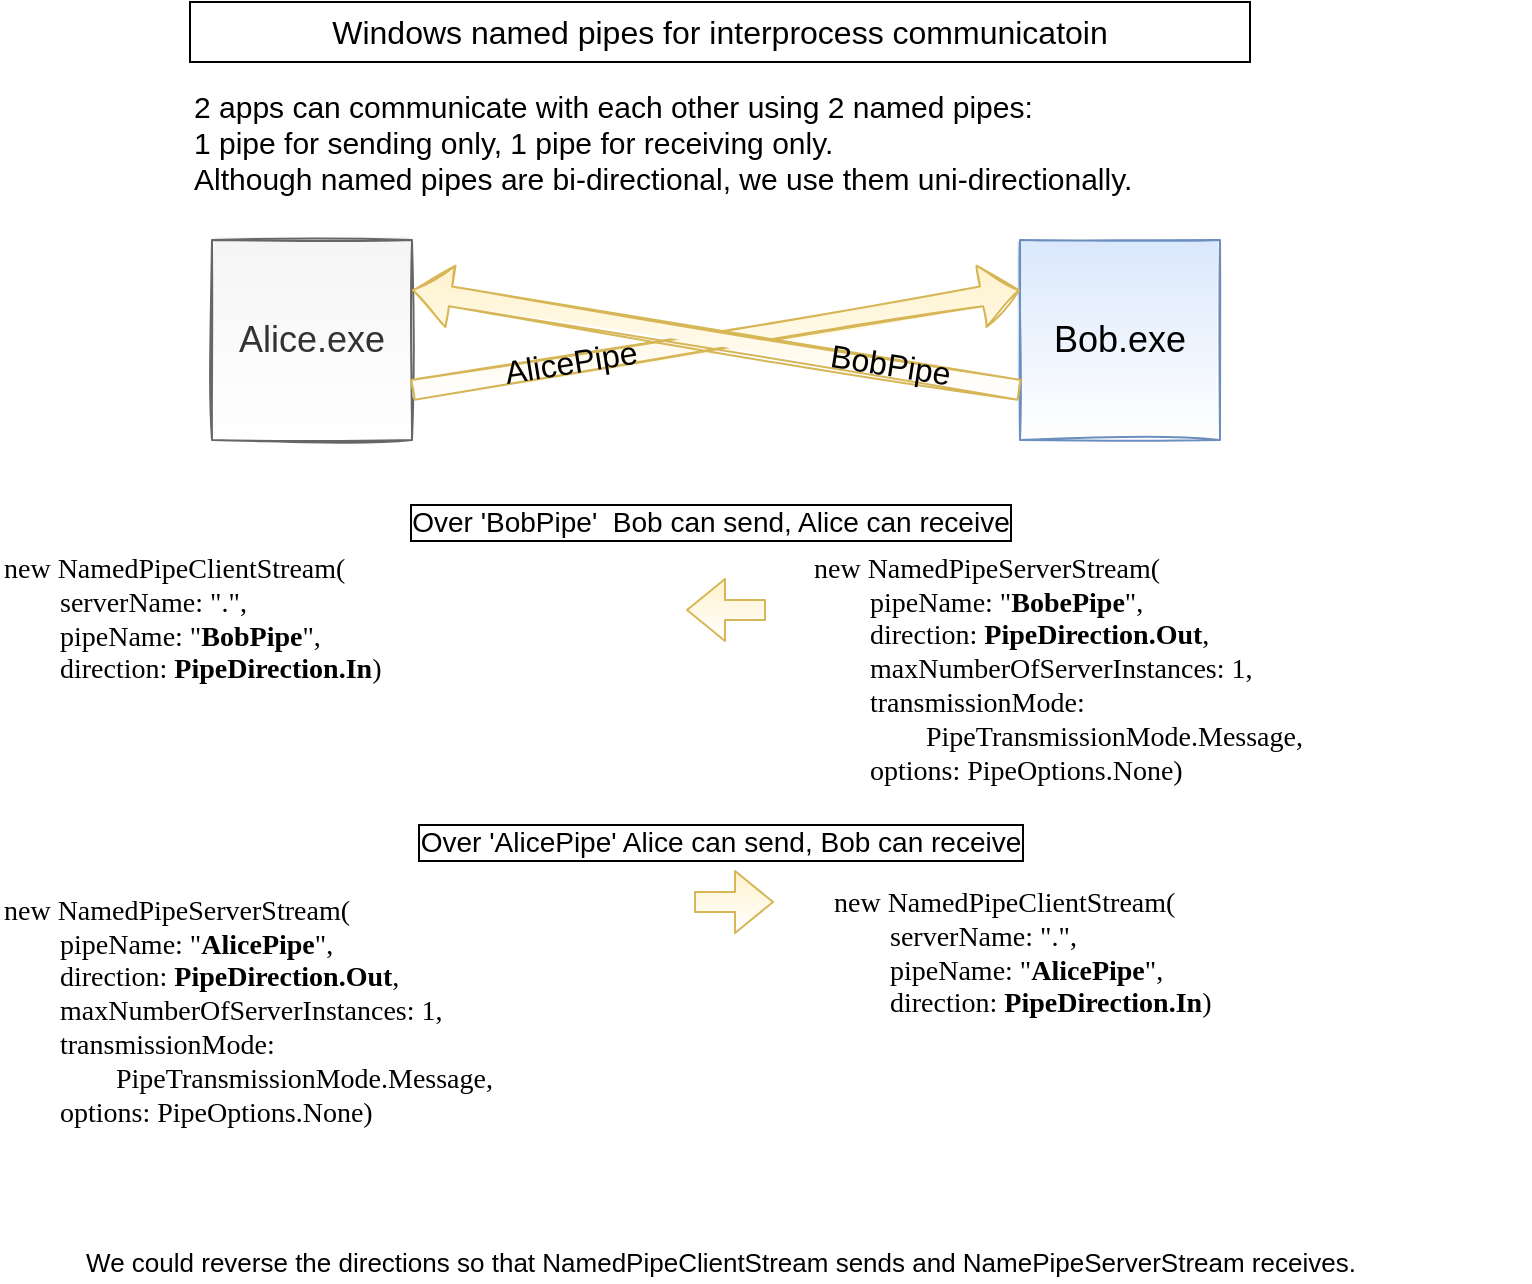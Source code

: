 <mxfile version="17.4.2" type="device"><diagram id="eFWmalR6mQY8swUVS1Lr" name="Page-1"><mxGraphModel dx="918" dy="821" grid="1" gridSize="10" guides="1" tooltips="1" connect="1" arrows="1" fold="1" page="1" pageScale="1" pageWidth="800" pageHeight="700" background="none" math="0" shadow="0"><root><mxCell id="0"/><mxCell id="1" parent="0"/><mxCell id="bO1E8oIr9eQUrS9AHhgo-1" value="Alice.exe" style="whiteSpace=wrap;html=1;aspect=fixed;fillColor=#f5f5f5;fontColor=#333333;strokeColor=#666666;gradientColor=#ffffff;fontSize=18;sketch=1;" parent="1" vertex="1"><mxGeometry x="121" y="159" width="100" height="100" as="geometry"/></mxCell><mxCell id="bO1E8oIr9eQUrS9AHhgo-2" value="Bob.exe" style="whiteSpace=wrap;html=1;aspect=fixed;fillColor=#dae8fc;strokeColor=#6c8ebf;gradientColor=#ffffff;shadow=0;fontSize=18;glass=0;rounded=0;sketch=1;" parent="1" vertex="1"><mxGeometry x="525" y="159" width="100" height="100" as="geometry"/></mxCell><mxCell id="bO1E8oIr9eQUrS9AHhgo-3" value="" style="shape=flexArrow;endArrow=classic;html=1;rounded=1;strokeColor=#d6b656;shadow=0;fillColor=#fff2cc;gradientColor=#ffffff;entryX=0;entryY=0.25;entryDx=0;entryDy=0;exitX=1;exitY=0.75;exitDx=0;exitDy=0;sketch=1;" parent="1" source="bO1E8oIr9eQUrS9AHhgo-1" target="bO1E8oIr9eQUrS9AHhgo-2" edge="1"><mxGeometry width="50" height="50" relative="1" as="geometry"><mxPoint x="221" y="224" as="sourcePoint"/><mxPoint x="351" y="169" as="targetPoint"/></mxGeometry></mxCell><mxCell id="gzR4LoOzjVaftUYCLbhh-2" value="AlicePipe" style="edgeLabel;html=1;align=center;verticalAlign=middle;resizable=0;points=[];fontSize=16;rotation=351;labelBackgroundColor=none;" vertex="1" connectable="0" parent="bO1E8oIr9eQUrS9AHhgo-3"><mxGeometry x="0.61" y="1" relative="1" as="geometry"><mxPoint x="-166" y="27" as="offset"/></mxGeometry></mxCell><mxCell id="bO1E8oIr9eQUrS9AHhgo-4" value="" style="shape=flexArrow;endArrow=classic;html=1;rounded=1;strokeColor=#d6b656;shadow=0;fillColor=#fff2cc;exitX=0;exitY=0.75;exitDx=0;exitDy=0;entryX=1;entryY=0.25;entryDx=0;entryDy=0;endSize=6;startSize=6;gradientColor=#ffffff;sketch=1;" parent="1" source="bO1E8oIr9eQUrS9AHhgo-2" target="bO1E8oIr9eQUrS9AHhgo-1" edge="1"><mxGeometry width="50" height="50" relative="1" as="geometry"><mxPoint x="361" y="179" as="sourcePoint"/><mxPoint x="231" y="234" as="targetPoint"/></mxGeometry></mxCell><mxCell id="gzR4LoOzjVaftUYCLbhh-1" value="BobPipe" style="edgeLabel;align=center;verticalAlign=middle;resizable=0;points=[];fontSize=16;html=1;horizontal=1;rotation=9;labelBackgroundColor=none;" vertex="1" connectable="0" parent="bO1E8oIr9eQUrS9AHhgo-4"><mxGeometry x="-0.251" y="-2" relative="1" as="geometry"><mxPoint x="48" y="7" as="offset"/></mxGeometry></mxCell><mxCell id="bO1E8oIr9eQUrS9AHhgo-16" value="&lt;div style=&quot;font-size: 14px&quot;&gt;new NamedPipeClientStream(&lt;/div&gt;&lt;div style=&quot;font-size: 14px&quot;&gt;&lt;span style=&quot;white-space: pre ; font-size: 14px&quot;&gt;&#9;&lt;/span&gt;serverName: &quot;.&quot;,&lt;/div&gt;&lt;div style=&quot;font-size: 14px&quot;&gt;&amp;nbsp; &amp;nbsp; &amp;nbsp; &amp;nbsp; pipeName: &quot;&lt;b style=&quot;font-size: 14px&quot;&gt;BobPipe&lt;/b&gt;&quot;,&lt;/div&gt;&lt;div style=&quot;font-size: 14px&quot;&gt;&amp;nbsp; &amp;nbsp; &amp;nbsp; &amp;nbsp; direction: &lt;b style=&quot;font-size: 14px&quot;&gt;PipeDirection.In&lt;/b&gt;)&lt;/div&gt;" style="text;html=1;align=left;verticalAlign=middle;resizable=0;points=[];autosize=1;strokeColor=none;fillColor=none;fontFamily=Consolas;fontSize=14;" parent="1" vertex="1"><mxGeometry x="15" y="314" width="290" height="70" as="geometry"/></mxCell><mxCell id="bO1E8oIr9eQUrS9AHhgo-19" value="new NamedPipeServerStream(&lt;br style=&quot;font-size: 14px&quot;&gt;&amp;nbsp; &amp;nbsp; &lt;span style=&quot;white-space: pre ; font-size: 14px&quot;&gt;&#9;&lt;/span&gt;pipeName: &quot;&lt;b style=&quot;font-size: 14px&quot;&gt;BobePipe&lt;/b&gt;&quot;,&lt;br style=&quot;font-size: 14px&quot;&gt;&lt;span style=&quot;white-space: pre ; font-size: 14px&quot;&gt;&#9;&lt;/span&gt;direction: &lt;b style=&quot;font-size: 14px&quot;&gt;PipeDirection.Out&lt;/b&gt;,&lt;br style=&quot;font-size: 14px&quot;&gt;&amp;nbsp; &amp;nbsp; &amp;nbsp; &amp;nbsp; maxNumberOfServerInstances: 1,&lt;br style=&quot;font-size: 14px&quot;&gt;&amp;nbsp; &amp;nbsp; &amp;nbsp; &amp;nbsp; transmissionMode: &lt;br style=&quot;font-size: 14px&quot;&gt;&lt;span style=&quot;white-space: pre ; font-size: 14px&quot;&gt;&#9;&lt;/span&gt;&lt;span style=&quot;white-space: pre ; font-size: 14px&quot;&gt;&#9;&lt;/span&gt;PipeTransmissionMode.Message,&lt;br style=&quot;font-size: 14px&quot;&gt;&amp;nbsp; &amp;nbsp; &amp;nbsp; &amp;nbsp; options: PipeOptions.None)" style="text;html=1;align=left;verticalAlign=middle;resizable=0;points=[];autosize=1;strokeColor=none;fillColor=none;fontFamily=Consolas;fontSize=14;" parent="1" vertex="1"><mxGeometry x="420" y="314" width="360" height="120" as="geometry"/></mxCell><mxCell id="bO1E8oIr9eQUrS9AHhgo-24" value="" style="shape=flexArrow;endArrow=classic;html=1;rounded=1;strokeColor=#d6b656;shadow=0;fillColor=#fff2cc;exitX=1;exitY=0.25;exitDx=0;exitDy=0;endSize=6;startSize=6;gradientColor=#ffffff;" parent="1" edge="1"><mxGeometry width="50" height="50" relative="1" as="geometry"><mxPoint x="398" y="344" as="sourcePoint"/><mxPoint x="358" y="344" as="targetPoint"/></mxGeometry></mxCell><mxCell id="bO1E8oIr9eQUrS9AHhgo-26" value="&lt;div style=&quot;font-size: 14px&quot;&gt;new NamedPipeClientStream(&lt;/div&gt;&lt;div style=&quot;font-size: 14px&quot;&gt;&lt;span style=&quot;white-space: pre ; font-size: 14px&quot;&gt;&#9;&lt;/span&gt;serverName: &quot;.&quot;,&lt;/div&gt;&lt;div style=&quot;font-size: 14px&quot;&gt;&amp;nbsp; &amp;nbsp; &amp;nbsp; &amp;nbsp; pipeName: &quot;&lt;b style=&quot;font-size: 14px&quot;&gt;AlicePipe&lt;/b&gt;&quot;,&lt;/div&gt;&lt;div style=&quot;font-size: 14px&quot;&gt;&amp;nbsp; &amp;nbsp; &amp;nbsp; &amp;nbsp; direction: &lt;b style=&quot;font-size: 14px&quot;&gt;PipeDirection.In&lt;/b&gt;)&lt;/div&gt;" style="text;html=1;align=left;verticalAlign=middle;resizable=0;points=[];autosize=1;strokeColor=none;fillColor=none;fontFamily=Consolas;fontSize=14;" parent="1" vertex="1"><mxGeometry x="430" y="481" width="290" height="70" as="geometry"/></mxCell><mxCell id="bO1E8oIr9eQUrS9AHhgo-27" value="" style="shape=flexArrow;endArrow=classic;html=1;rounded=1;strokeColor=#d6b656;shadow=0;fillColor=#fff2cc;exitX=1;exitY=0.25;exitDx=0;exitDy=0;endSize=6;startSize=6;gradientColor=#ffffff;" parent="1" edge="1"><mxGeometry width="50" height="50" relative="1" as="geometry"><mxPoint x="362" y="490.0" as="sourcePoint"/><mxPoint x="402" y="490.0" as="targetPoint"/></mxGeometry></mxCell><mxCell id="bO1E8oIr9eQUrS9AHhgo-30" value="new NamedPipeServerStream(&lt;br style=&quot;font-size: 14px&quot;&gt;&amp;nbsp; &amp;nbsp; &lt;span style=&quot;white-space: pre ; font-size: 14px&quot;&gt;&#9;&lt;/span&gt;pipeName: &quot;&lt;b style=&quot;font-size: 14px&quot;&gt;AlicePipe&lt;/b&gt;&quot;,&lt;br style=&quot;font-size: 14px&quot;&gt;&lt;span style=&quot;white-space: pre ; font-size: 14px&quot;&gt;&#9;&lt;/span&gt;direction: &lt;b style=&quot;font-size: 14px&quot;&gt;PipeDirection.Out&lt;/b&gt;,&lt;br style=&quot;font-size: 14px&quot;&gt;&amp;nbsp; &amp;nbsp; &amp;nbsp; &amp;nbsp; maxNumberOfServerInstances: 1,&lt;br style=&quot;font-size: 14px&quot;&gt;&amp;nbsp; &amp;nbsp; &amp;nbsp; &amp;nbsp; transmissionMode: &lt;br style=&quot;font-size: 14px&quot;&gt;&lt;span style=&quot;white-space: pre ; font-size: 14px&quot;&gt;&#9;&lt;/span&gt;&lt;span style=&quot;white-space: pre ; font-size: 14px&quot;&gt;&#9;&lt;/span&gt;PipeTransmissionMode.Message,&lt;br style=&quot;font-size: 14px&quot;&gt;&amp;nbsp; &amp;nbsp; &amp;nbsp; &amp;nbsp; options: PipeOptions.None)" style="text;html=1;align=left;verticalAlign=middle;resizable=0;points=[];autosize=1;strokeColor=none;fillColor=none;fontFamily=Consolas;fontSize=14;" parent="1" vertex="1"><mxGeometry x="15" y="485" width="360" height="120" as="geometry"/></mxCell><mxCell id="bO1E8oIr9eQUrS9AHhgo-31" value="2 apps can communicate with each other using 2 named pipes: &lt;br style=&quot;font-size: 15px;&quot;&gt;1 pipe for sending only, 1 pipe for receiving only.&lt;br style=&quot;font-size: 15px;&quot;&gt;Although named pipes are bi-directional, we use them uni-directionally." style="text;html=1;align=left;verticalAlign=middle;resizable=0;points=[];autosize=1;strokeColor=none;fillColor=none;fontSize=15;" parent="1" vertex="1"><mxGeometry x="110" y="80" width="480" height="60" as="geometry"/></mxCell><mxCell id="bO1E8oIr9eQUrS9AHhgo-32" value="Over 'AlicePipe' Alice can send, Bob can receive" style="text;html=1;align=center;verticalAlign=middle;resizable=0;points=[];autosize=1;strokeColor=none;fillColor=none;fontSize=14;labelBorderColor=default;" parent="1" vertex="1"><mxGeometry x="215" y="450" width="320" height="20" as="geometry"/></mxCell><mxCell id="bO1E8oIr9eQUrS9AHhgo-33" value="Over 'BobPipe'&amp;nbsp; Bob can send, Alice can receive" style="text;html=1;align=center;verticalAlign=middle;resizable=0;points=[];autosize=1;strokeColor=none;fillColor=none;fontSize=14;labelBackgroundColor=none;labelBorderColor=default;" parent="1" vertex="1"><mxGeometry x="215" y="290" width="310" height="20" as="geometry"/></mxCell><mxCell id="bO1E8oIr9eQUrS9AHhgo-39" value="&lt;span style=&quot;font-size: 16px&quot;&gt;Windows named pipes&amp;nbsp;&lt;/span&gt;&lt;span style=&quot;font-size: 16px&quot;&gt;for&amp;nbsp;&lt;/span&gt;&lt;span style=&quot;font-size: 16px&quot;&gt;interprocess communicatoin&lt;/span&gt;" style="rounded=0;whiteSpace=wrap;html=1;fontSize=16;" parent="1" vertex="1"><mxGeometry x="110" y="40" width="530" height="30" as="geometry"/></mxCell><mxCell id="gzR4LoOzjVaftUYCLbhh-3" value="We could reverse the directions so that NamedPipeClientStream sends and NamePipeServerStream receives." style="text;html=1;align=center;verticalAlign=middle;resizable=0;points=[];autosize=1;strokeColor=none;fillColor=none;fontSize=13;" vertex="1" parent="1"><mxGeometry x="50" y="660" width="650" height="20" as="geometry"/></mxCell></root></mxGraphModel></diagram></mxfile>